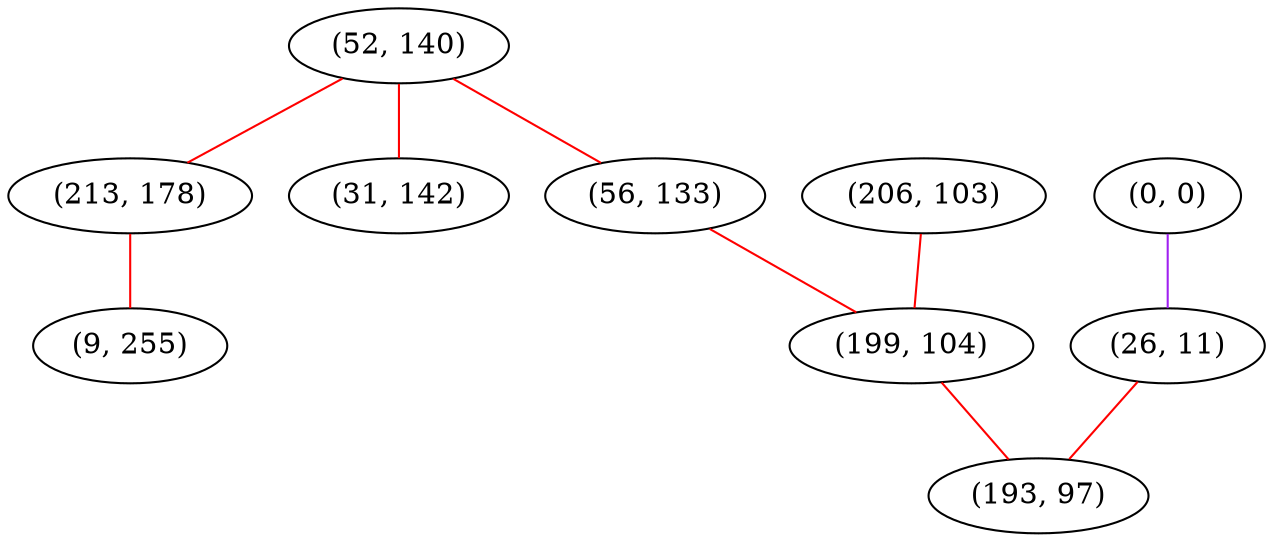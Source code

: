 graph "" {
"(52, 140)";
"(206, 103)";
"(213, 178)";
"(31, 142)";
"(56, 133)";
"(0, 0)";
"(26, 11)";
"(9, 255)";
"(199, 104)";
"(193, 97)";
"(52, 140)" -- "(56, 133)"  [color=red, key=0, weight=1];
"(52, 140)" -- "(31, 142)"  [color=red, key=0, weight=1];
"(52, 140)" -- "(213, 178)"  [color=red, key=0, weight=1];
"(206, 103)" -- "(199, 104)"  [color=red, key=0, weight=1];
"(213, 178)" -- "(9, 255)"  [color=red, key=0, weight=1];
"(56, 133)" -- "(199, 104)"  [color=red, key=0, weight=1];
"(0, 0)" -- "(26, 11)"  [color=purple, key=0, weight=4];
"(26, 11)" -- "(193, 97)"  [color=red, key=0, weight=1];
"(199, 104)" -- "(193, 97)"  [color=red, key=0, weight=1];
}
